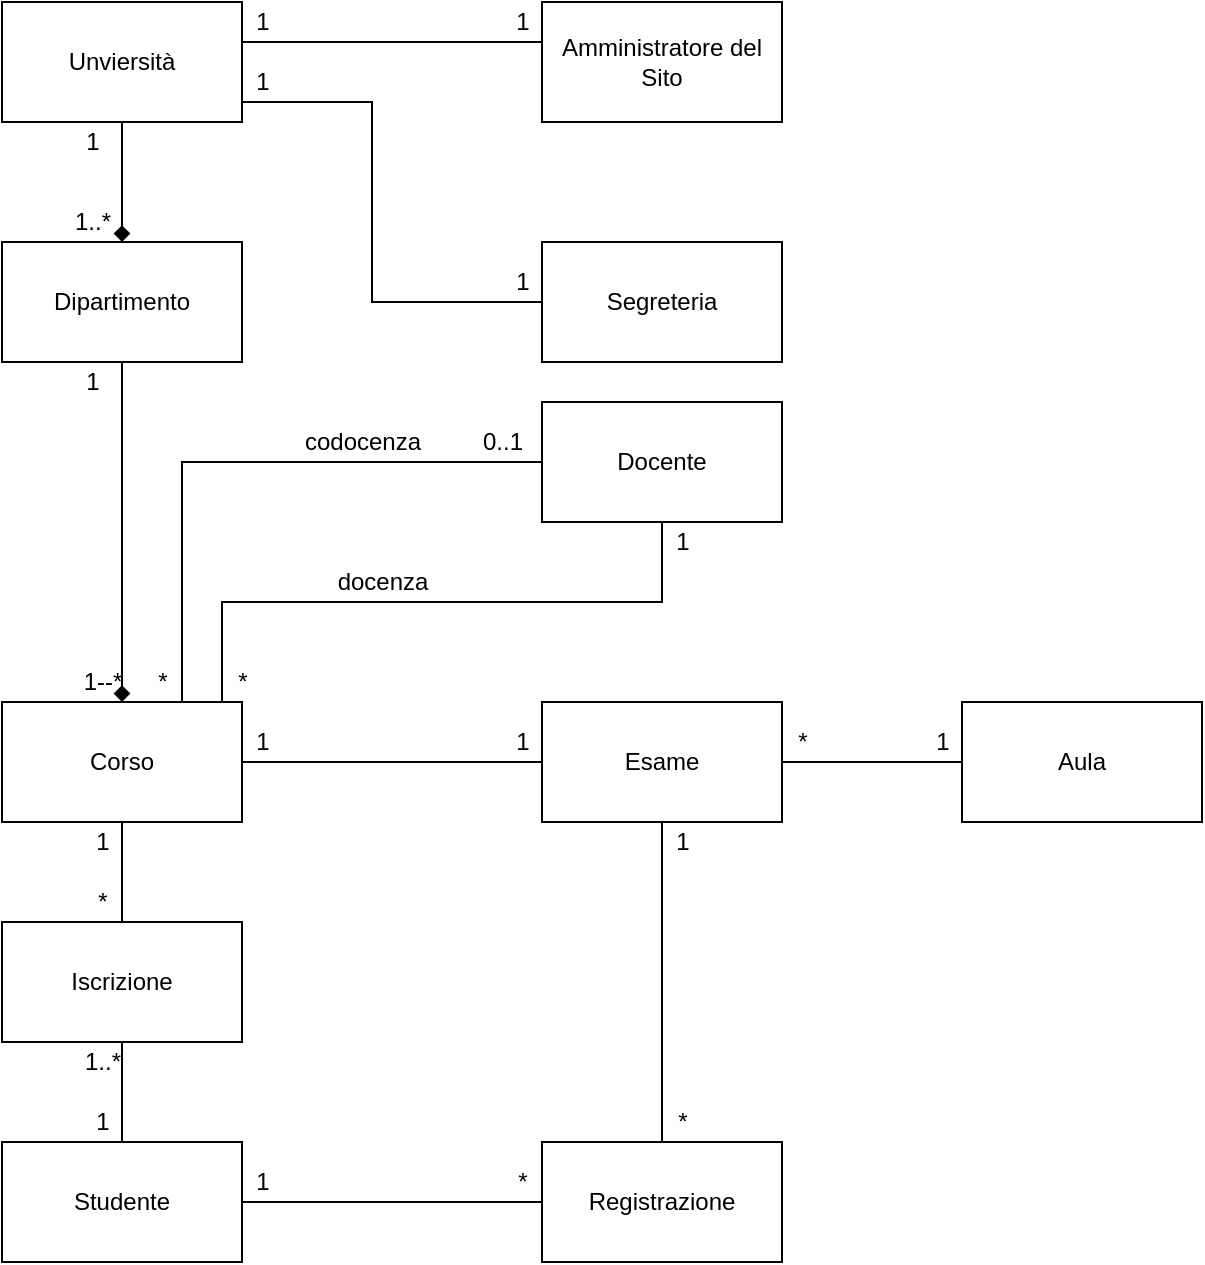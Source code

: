 <mxfile version="16.1.0" type="github"><diagram id="H7skH_uxNTBNEzFsWEwE" name="Page-1"><mxGraphModel dx="953" dy="1836" grid="1" gridSize="10" guides="1" tooltips="1" connect="1" arrows="1" fold="1" page="1" pageScale="1" pageWidth="827" pageHeight="1169" math="0" shadow="0"><root><mxCell id="0"/><mxCell id="1" parent="0"/><mxCell id="htZBh3Qq9oiqBA05xZiS-46" style="edgeStyle=orthogonalEdgeStyle;rounded=0;orthogonalLoop=1;jettySize=auto;html=1;entryX=0.5;entryY=0;entryDx=0;entryDy=0;endArrow=diamond;endFill=1;" parent="1" source="htZBh3Qq9oiqBA05xZiS-1" target="htZBh3Qq9oiqBA05xZiS-45" edge="1"><mxGeometry relative="1" as="geometry"/></mxCell><mxCell id="htZBh3Qq9oiqBA05xZiS-1" value="Unviersità" style="whiteSpace=wrap;html=1;" parent="1" vertex="1"><mxGeometry x="130" y="-80" width="120" height="60" as="geometry"/></mxCell><mxCell id="htZBh3Qq9oiqBA05xZiS-37" style="edgeStyle=orthogonalEdgeStyle;rounded=0;orthogonalLoop=1;jettySize=auto;html=1;endArrow=none;endFill=0;" parent="1" source="htZBh3Qq9oiqBA05xZiS-4" target="htZBh3Qq9oiqBA05xZiS-9" edge="1"><mxGeometry relative="1" as="geometry"/></mxCell><mxCell id="htZBh3Qq9oiqBA05xZiS-39" style="edgeStyle=orthogonalEdgeStyle;rounded=0;orthogonalLoop=1;jettySize=auto;html=1;endArrow=none;endFill=0;" parent="1" source="htZBh3Qq9oiqBA05xZiS-4" target="htZBh3Qq9oiqBA05xZiS-13" edge="1"><mxGeometry relative="1" as="geometry"/></mxCell><mxCell id="htZBh3Qq9oiqBA05xZiS-4" value="Studente" style="rounded=0;whiteSpace=wrap;html=1;" parent="1" vertex="1"><mxGeometry x="130" y="490" width="120" height="60" as="geometry"/></mxCell><mxCell id="htZBh3Qq9oiqBA05xZiS-31" style="edgeStyle=orthogonalEdgeStyle;rounded=0;orthogonalLoop=1;jettySize=auto;html=1;entryX=0.75;entryY=0;entryDx=0;entryDy=0;endArrow=none;endFill=0;" parent="1" source="htZBh3Qq9oiqBA05xZiS-5" target="htZBh3Qq9oiqBA05xZiS-8" edge="1"><mxGeometry relative="1" as="geometry"><Array as="points"><mxPoint x="460" y="220"/><mxPoint x="240" y="220"/><mxPoint x="240" y="270"/></Array></mxGeometry></mxCell><mxCell id="HuHh-bClSopEB2dZjoSl-1" style="edgeStyle=orthogonalEdgeStyle;rounded=0;orthogonalLoop=1;jettySize=auto;html=1;entryX=0.75;entryY=0;entryDx=0;entryDy=0;endArrow=none;endFill=0;startArrow=none;" edge="1" parent="1" target="htZBh3Qq9oiqBA05xZiS-8"><mxGeometry relative="1" as="geometry"><mxPoint x="380" y="150" as="targetPoint"/><mxPoint x="220.0" y="270" as="sourcePoint"/></mxGeometry></mxCell><mxCell id="htZBh3Qq9oiqBA05xZiS-5" value="Docente" style="rounded=0;whiteSpace=wrap;html=1;" parent="1" vertex="1"><mxGeometry x="400" y="120" width="120" height="60" as="geometry"/></mxCell><mxCell id="htZBh3Qq9oiqBA05xZiS-49" style="edgeStyle=orthogonalEdgeStyle;rounded=0;orthogonalLoop=1;jettySize=auto;html=1;entryX=1;entryY=0.75;entryDx=0;entryDy=0;endArrow=none;endFill=0;" parent="1" source="htZBh3Qq9oiqBA05xZiS-6" target="htZBh3Qq9oiqBA05xZiS-1" edge="1"><mxGeometry relative="1" as="geometry"><Array as="points"><mxPoint x="315" y="70"/><mxPoint x="315" y="-30"/><mxPoint x="250" y="-30"/></Array></mxGeometry></mxCell><mxCell id="htZBh3Qq9oiqBA05xZiS-6" value="Segreteria" style="rounded=0;whiteSpace=wrap;html=1;" parent="1" vertex="1"><mxGeometry x="400" y="40" width="120" height="60" as="geometry"/></mxCell><mxCell id="htZBh3Qq9oiqBA05xZiS-48" style="edgeStyle=orthogonalEdgeStyle;rounded=0;orthogonalLoop=1;jettySize=auto;html=1;entryX=1;entryY=0.5;entryDx=0;entryDy=0;endArrow=none;endFill=0;" parent="1" source="htZBh3Qq9oiqBA05xZiS-7" target="htZBh3Qq9oiqBA05xZiS-1" edge="1"><mxGeometry relative="1" as="geometry"><Array as="points"><mxPoint x="250" y="-60"/></Array></mxGeometry></mxCell><mxCell id="htZBh3Qq9oiqBA05xZiS-7" value="Amministratore del Sito" style="rounded=0;whiteSpace=wrap;html=1;" parent="1" vertex="1"><mxGeometry x="400" y="-80" width="120" height="60" as="geometry"/></mxCell><mxCell id="htZBh3Qq9oiqBA05xZiS-8" value="Corso" style="rounded=0;whiteSpace=wrap;html=1;" parent="1" vertex="1"><mxGeometry x="130" y="270" width="120" height="60" as="geometry"/></mxCell><mxCell id="htZBh3Qq9oiqBA05xZiS-36" style="edgeStyle=orthogonalEdgeStyle;rounded=0;orthogonalLoop=1;jettySize=auto;html=1;entryX=0.5;entryY=1;entryDx=0;entryDy=0;endArrow=none;endFill=0;" parent="1" source="htZBh3Qq9oiqBA05xZiS-9" target="htZBh3Qq9oiqBA05xZiS-8" edge="1"><mxGeometry relative="1" as="geometry"/></mxCell><mxCell id="htZBh3Qq9oiqBA05xZiS-9" value="Iscrizione" style="rounded=0;whiteSpace=wrap;html=1;" parent="1" vertex="1"><mxGeometry x="130" y="380" width="120" height="60" as="geometry"/></mxCell><mxCell id="htZBh3Qq9oiqBA05xZiS-42" style="edgeStyle=orthogonalEdgeStyle;rounded=0;orthogonalLoop=1;jettySize=auto;html=1;endArrow=none;endFill=0;" parent="1" source="htZBh3Qq9oiqBA05xZiS-10" target="htZBh3Qq9oiqBA05xZiS-12" edge="1"><mxGeometry relative="1" as="geometry"/></mxCell><mxCell id="htZBh3Qq9oiqBA05xZiS-43" style="edgeStyle=orthogonalEdgeStyle;rounded=0;orthogonalLoop=1;jettySize=auto;html=1;entryX=1;entryY=0.5;entryDx=0;entryDy=0;endArrow=none;endFill=0;" parent="1" source="htZBh3Qq9oiqBA05xZiS-10" target="htZBh3Qq9oiqBA05xZiS-8" edge="1"><mxGeometry relative="1" as="geometry"/></mxCell><mxCell id="htZBh3Qq9oiqBA05xZiS-10" value="Esame" style="rounded=0;whiteSpace=wrap;html=1;" parent="1" vertex="1"><mxGeometry x="400" y="270" width="120" height="60" as="geometry"/></mxCell><mxCell id="htZBh3Qq9oiqBA05xZiS-12" value="Aula" style="rounded=0;whiteSpace=wrap;html=1;" parent="1" vertex="1"><mxGeometry x="610" y="270" width="120" height="60" as="geometry"/></mxCell><mxCell id="htZBh3Qq9oiqBA05xZiS-41" style="edgeStyle=orthogonalEdgeStyle;rounded=0;orthogonalLoop=1;jettySize=auto;html=1;entryX=0.5;entryY=1;entryDx=0;entryDy=0;endArrow=none;endFill=0;" parent="1" source="htZBh3Qq9oiqBA05xZiS-13" target="htZBh3Qq9oiqBA05xZiS-10" edge="1"><mxGeometry relative="1" as="geometry"><Array as="points"><mxPoint x="460" y="420"/><mxPoint x="460" y="420"/></Array></mxGeometry></mxCell><mxCell id="htZBh3Qq9oiqBA05xZiS-13" value="Registrazione" style="rounded=0;whiteSpace=wrap;html=1;" parent="1" vertex="1"><mxGeometry x="400" y="490" width="120" height="60" as="geometry"/></mxCell><mxCell id="htZBh3Qq9oiqBA05xZiS-47" style="edgeStyle=orthogonalEdgeStyle;rounded=0;orthogonalLoop=1;jettySize=auto;html=1;entryX=0.5;entryY=0;entryDx=0;entryDy=0;endArrow=diamond;endFill=1;" parent="1" source="htZBh3Qq9oiqBA05xZiS-45" target="htZBh3Qq9oiqBA05xZiS-8" edge="1"><mxGeometry relative="1" as="geometry"/></mxCell><mxCell id="htZBh3Qq9oiqBA05xZiS-45" value="Dipartimento" style="rounded=0;whiteSpace=wrap;html=1;" parent="1" vertex="1"><mxGeometry x="130" y="40" width="120" height="60" as="geometry"/></mxCell><mxCell id="HuHh-bClSopEB2dZjoSl-2" value="docenza" style="text;html=1;align=center;verticalAlign=middle;resizable=0;points=[];autosize=1;strokeColor=none;fillColor=none;" vertex="1" parent="1"><mxGeometry x="290" y="200" width="60" height="20" as="geometry"/></mxCell><mxCell id="HuHh-bClSopEB2dZjoSl-3" value="codocenza" style="text;html=1;align=center;verticalAlign=middle;resizable=0;points=[];autosize=1;strokeColor=none;fillColor=none;" vertex="1" parent="1"><mxGeometry x="275" y="130" width="70" height="20" as="geometry"/></mxCell><mxCell id="HuHh-bClSopEB2dZjoSl-6" value="1" style="text;html=1;align=center;verticalAlign=middle;resizable=0;points=[];autosize=1;strokeColor=none;fillColor=none;" vertex="1" parent="1"><mxGeometry x="250" y="-80" width="20" height="20" as="geometry"/></mxCell><mxCell id="HuHh-bClSopEB2dZjoSl-7" value="1" style="text;html=1;align=center;verticalAlign=middle;resizable=0;points=[];autosize=1;strokeColor=none;fillColor=none;" vertex="1" parent="1"><mxGeometry x="380" y="-80" width="20" height="20" as="geometry"/></mxCell><mxCell id="HuHh-bClSopEB2dZjoSl-8" value="1" style="text;html=1;align=center;verticalAlign=middle;resizable=0;points=[];autosize=1;strokeColor=none;fillColor=none;" vertex="1" parent="1"><mxGeometry x="380" y="50" width="20" height="20" as="geometry"/></mxCell><mxCell id="HuHh-bClSopEB2dZjoSl-9" value="1" style="text;html=1;align=center;verticalAlign=middle;resizable=0;points=[];autosize=1;strokeColor=none;fillColor=none;" vertex="1" parent="1"><mxGeometry x="250" y="-50" width="20" height="20" as="geometry"/></mxCell><mxCell id="HuHh-bClSopEB2dZjoSl-10" value="1" style="text;html=1;align=center;verticalAlign=middle;resizable=0;points=[];autosize=1;strokeColor=none;fillColor=none;" vertex="1" parent="1"><mxGeometry x="165" y="-20" width="20" height="20" as="geometry"/></mxCell><mxCell id="HuHh-bClSopEB2dZjoSl-11" value="1..*" style="text;html=1;align=center;verticalAlign=middle;resizable=0;points=[];autosize=1;strokeColor=none;fillColor=none;" vertex="1" parent="1"><mxGeometry x="160" y="20" width="30" height="20" as="geometry"/></mxCell><mxCell id="HuHh-bClSopEB2dZjoSl-12" value="1" style="text;html=1;align=center;verticalAlign=middle;resizable=0;points=[];autosize=1;strokeColor=none;fillColor=none;" vertex="1" parent="1"><mxGeometry x="165" y="100" width="20" height="20" as="geometry"/></mxCell><mxCell id="HuHh-bClSopEB2dZjoSl-13" value="1--*" style="text;html=1;align=center;verticalAlign=middle;resizable=0;points=[];autosize=1;strokeColor=none;fillColor=none;" vertex="1" parent="1"><mxGeometry x="165" y="250" width="30" height="20" as="geometry"/></mxCell><mxCell id="HuHh-bClSopEB2dZjoSl-18" value="1" style="text;html=1;align=center;verticalAlign=middle;resizable=0;points=[];autosize=1;strokeColor=none;fillColor=none;" vertex="1" parent="1"><mxGeometry x="170" y="330" width="20" height="20" as="geometry"/></mxCell><mxCell id="HuHh-bClSopEB2dZjoSl-19" value="*" style="text;html=1;align=center;verticalAlign=middle;resizable=0;points=[];autosize=1;strokeColor=none;fillColor=none;" vertex="1" parent="1"><mxGeometry x="170" y="360" width="20" height="20" as="geometry"/></mxCell><mxCell id="HuHh-bClSopEB2dZjoSl-20" value="1..*" style="text;html=1;align=center;verticalAlign=middle;resizable=0;points=[];autosize=1;strokeColor=none;fillColor=none;" vertex="1" parent="1"><mxGeometry x="165" y="440" width="30" height="20" as="geometry"/></mxCell><mxCell id="HuHh-bClSopEB2dZjoSl-21" value="1" style="text;html=1;align=center;verticalAlign=middle;resizable=0;points=[];autosize=1;strokeColor=none;fillColor=none;" vertex="1" parent="1"><mxGeometry x="170" y="470" width="20" height="20" as="geometry"/></mxCell><mxCell id="HuHh-bClSopEB2dZjoSl-23" value="1" style="text;html=1;align=center;verticalAlign=middle;resizable=0;points=[];autosize=1;strokeColor=none;fillColor=none;" vertex="1" parent="1"><mxGeometry x="250" y="500" width="20" height="20" as="geometry"/></mxCell><mxCell id="HuHh-bClSopEB2dZjoSl-24" value="*" style="text;html=1;align=center;verticalAlign=middle;resizable=0;points=[];autosize=1;strokeColor=none;fillColor=none;" vertex="1" parent="1"><mxGeometry x="380" y="500" width="20" height="20" as="geometry"/></mxCell><mxCell id="HuHh-bClSopEB2dZjoSl-25" value="*" style="text;html=1;align=center;verticalAlign=middle;resizable=0;points=[];autosize=1;strokeColor=none;fillColor=none;" vertex="1" parent="1"><mxGeometry x="460" y="470" width="20" height="20" as="geometry"/></mxCell><mxCell id="HuHh-bClSopEB2dZjoSl-26" value="1" style="text;html=1;align=center;verticalAlign=middle;resizable=0;points=[];autosize=1;strokeColor=none;fillColor=none;" vertex="1" parent="1"><mxGeometry x="460" y="330" width="20" height="20" as="geometry"/></mxCell><mxCell id="HuHh-bClSopEB2dZjoSl-27" value="*" style="text;html=1;align=center;verticalAlign=middle;resizable=0;points=[];autosize=1;strokeColor=none;fillColor=none;" vertex="1" parent="1"><mxGeometry x="520" y="280" width="20" height="20" as="geometry"/></mxCell><mxCell id="HuHh-bClSopEB2dZjoSl-29" value="1" style="text;html=1;align=center;verticalAlign=middle;resizable=0;points=[];autosize=1;strokeColor=none;fillColor=none;" vertex="1" parent="1"><mxGeometry x="590" y="280" width="20" height="20" as="geometry"/></mxCell><mxCell id="HuHh-bClSopEB2dZjoSl-30" value="1" style="text;html=1;align=center;verticalAlign=middle;resizable=0;points=[];autosize=1;strokeColor=none;fillColor=none;" vertex="1" parent="1"><mxGeometry x="250" y="280" width="20" height="20" as="geometry"/></mxCell><mxCell id="HuHh-bClSopEB2dZjoSl-31" value="1" style="text;html=1;align=center;verticalAlign=middle;resizable=0;points=[];autosize=1;strokeColor=none;fillColor=none;" vertex="1" parent="1"><mxGeometry x="380" y="280" width="20" height="20" as="geometry"/></mxCell><mxCell id="HuHh-bClSopEB2dZjoSl-32" value="1" style="text;html=1;align=center;verticalAlign=middle;resizable=0;points=[];autosize=1;strokeColor=none;fillColor=none;" vertex="1" parent="1"><mxGeometry x="460" y="180" width="20" height="20" as="geometry"/></mxCell><mxCell id="HuHh-bClSopEB2dZjoSl-33" value="0..1" style="text;html=1;align=center;verticalAlign=middle;resizable=0;points=[];autosize=1;strokeColor=none;fillColor=none;" vertex="1" parent="1"><mxGeometry x="360" y="130" width="40" height="20" as="geometry"/></mxCell><mxCell id="HuHh-bClSopEB2dZjoSl-34" value="*" style="text;html=1;align=center;verticalAlign=middle;resizable=0;points=[];autosize=1;strokeColor=none;fillColor=none;" vertex="1" parent="1"><mxGeometry x="240" y="250" width="20" height="20" as="geometry"/></mxCell><mxCell id="HuHh-bClSopEB2dZjoSl-36" value="" style="edgeStyle=orthogonalEdgeStyle;rounded=0;orthogonalLoop=1;jettySize=auto;html=1;entryX=0.75;entryY=0;entryDx=0;entryDy=0;endArrow=none;endFill=0;" edge="1" parent="1" source="htZBh3Qq9oiqBA05xZiS-5" target="htZBh3Qq9oiqBA05xZiS-8"><mxGeometry relative="1" as="geometry"><mxPoint x="225.0" y="250" as="targetPoint"/><mxPoint x="400" y="150" as="sourcePoint"/></mxGeometry></mxCell><mxCell id="HuHh-bClSopEB2dZjoSl-37" value="*" style="text;html=1;align=center;verticalAlign=middle;resizable=0;points=[];autosize=1;strokeColor=none;fillColor=none;" vertex="1" parent="1"><mxGeometry x="200" y="250" width="20" height="20" as="geometry"/></mxCell></root></mxGraphModel></diagram></mxfile>